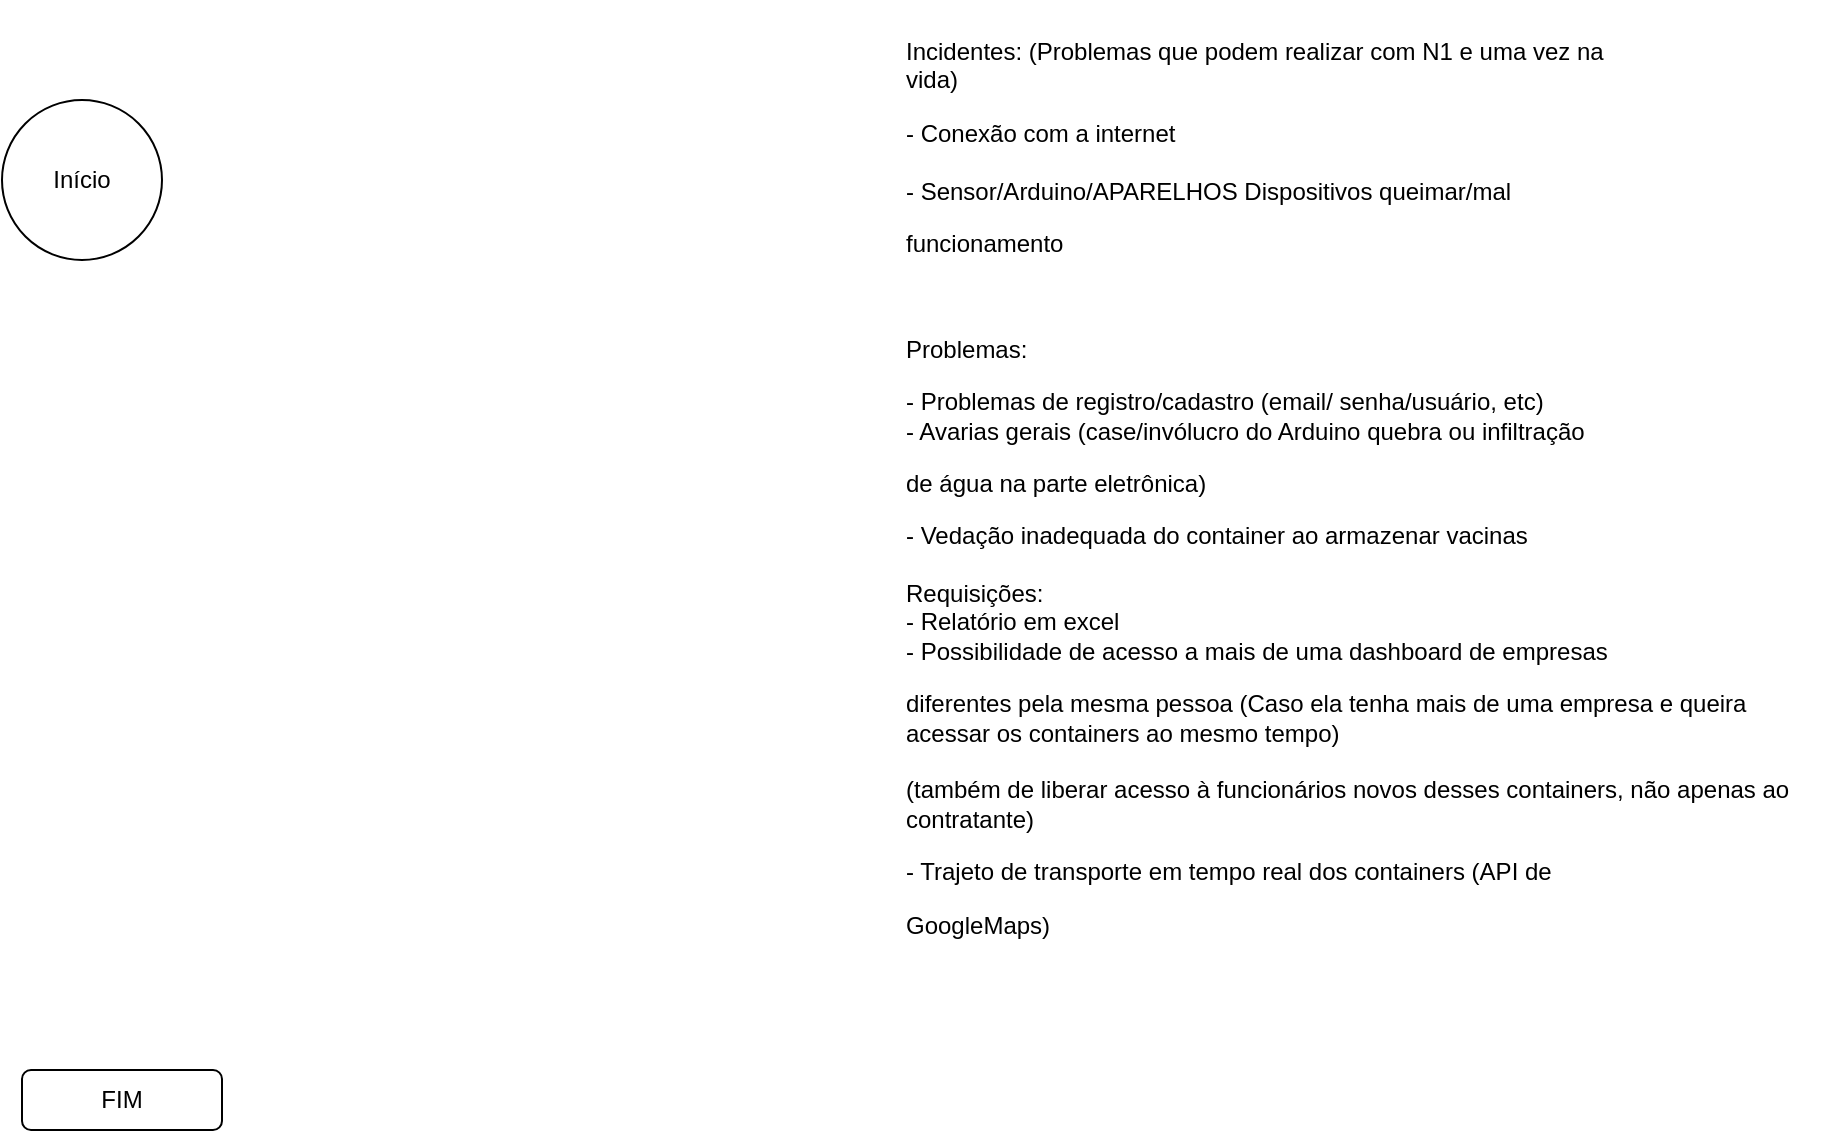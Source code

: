 <mxfile version="13.9.6" type="device"><diagram id="GN8IzEaZKQzVVrXzCS8G" name="Page-1"><mxGraphModel dx="1038" dy="575" grid="1" gridSize="10" guides="1" tooltips="1" connect="1" arrows="1" fold="1" page="1" pageScale="1" pageWidth="850" pageHeight="1100" math="0" shadow="0"><root><mxCell id="0"/><mxCell id="1" parent="0"/><mxCell id="xxJgqVzNeMpdvMvsxSf7-1" value="Início" style="ellipse;whiteSpace=wrap;html=1;aspect=fixed;" vertex="1" parent="1"><mxGeometry x="30" y="50" width="80" height="80" as="geometry"/></mxCell><mxCell id="xxJgqVzNeMpdvMvsxSf7-2" value="FIM" style="rounded=1;whiteSpace=wrap;html=1;perimeterSpacing=0;" vertex="1" parent="1"><mxGeometry x="40" y="535" width="100" height="30" as="geometry"/></mxCell><mxCell id="xxJgqVzNeMpdvMvsxSf7-3" value="&lt;p class=&quot;MsoNormal&quot;&gt;Incidentes: (Problemas que podem realizar com N1 e uma vez na&lt;br&gt;vida)&lt;/p&gt;&lt;span&gt;- Conexão com a internet&lt;/span&gt;&lt;br&gt;&lt;br&gt;&lt;span&gt;- Sensor/Arduino/APARELHOS Dispositivos queimar/mal&lt;/span&gt;&lt;br&gt;&lt;p class=&quot;MsoNormal&quot;&gt;funcionamento&lt;/p&gt;&lt;br&gt;&lt;p class=&quot;MsoNormal&quot;&gt;Problemas:&lt;/p&gt;&lt;span&gt;- Problemas de registro/cadastro (email/ senha/usuário, etc)&lt;/span&gt;&lt;br&gt;&lt;span&gt;- Avarias gerais (case/invólucro do Arduino quebra ou infiltração&lt;/span&gt;&lt;br&gt;&lt;p class=&quot;MsoNormal&quot;&gt;de água na parte eletrônica)&lt;/p&gt;&lt;span&gt;- Vedação inadequada do container ao armazenar vacinas&lt;/span&gt;&lt;br&gt;&lt;br&gt;&lt;span&gt;Requisições:&lt;br&gt;&lt;/span&gt;&lt;span&gt;- Relatório em excel&lt;/span&gt;&lt;span&gt;&lt;br&gt;&lt;/span&gt;&lt;span&gt;- Possibilidade de acesso a mais de uma dashboard de empresas&lt;/span&gt;&lt;br&gt;&lt;p class=&quot;MsoNormal&quot;&gt;diferentes pela mesma pessoa (Caso ela tenha mais de uma empresa e queira&lt;br&gt;acessar os containers ao mesmo tempo)&lt;br&gt;&lt;br&gt;(também de liberar acesso à funcionários novos desses containers, não apenas ao&lt;br&gt;contratante)&lt;/p&gt;&lt;span&gt;- Trajeto de transporte em tempo real dos containers (API de&lt;/span&gt;&lt;br&gt;&lt;p class=&quot;MsoNormal&quot;&gt;GoogleMaps)&lt;/p&gt;" style="text;whiteSpace=wrap;html=1;" vertex="1" parent="1"><mxGeometry x="480" width="470" height="140" as="geometry"/></mxCell></root></mxGraphModel></diagram></mxfile>